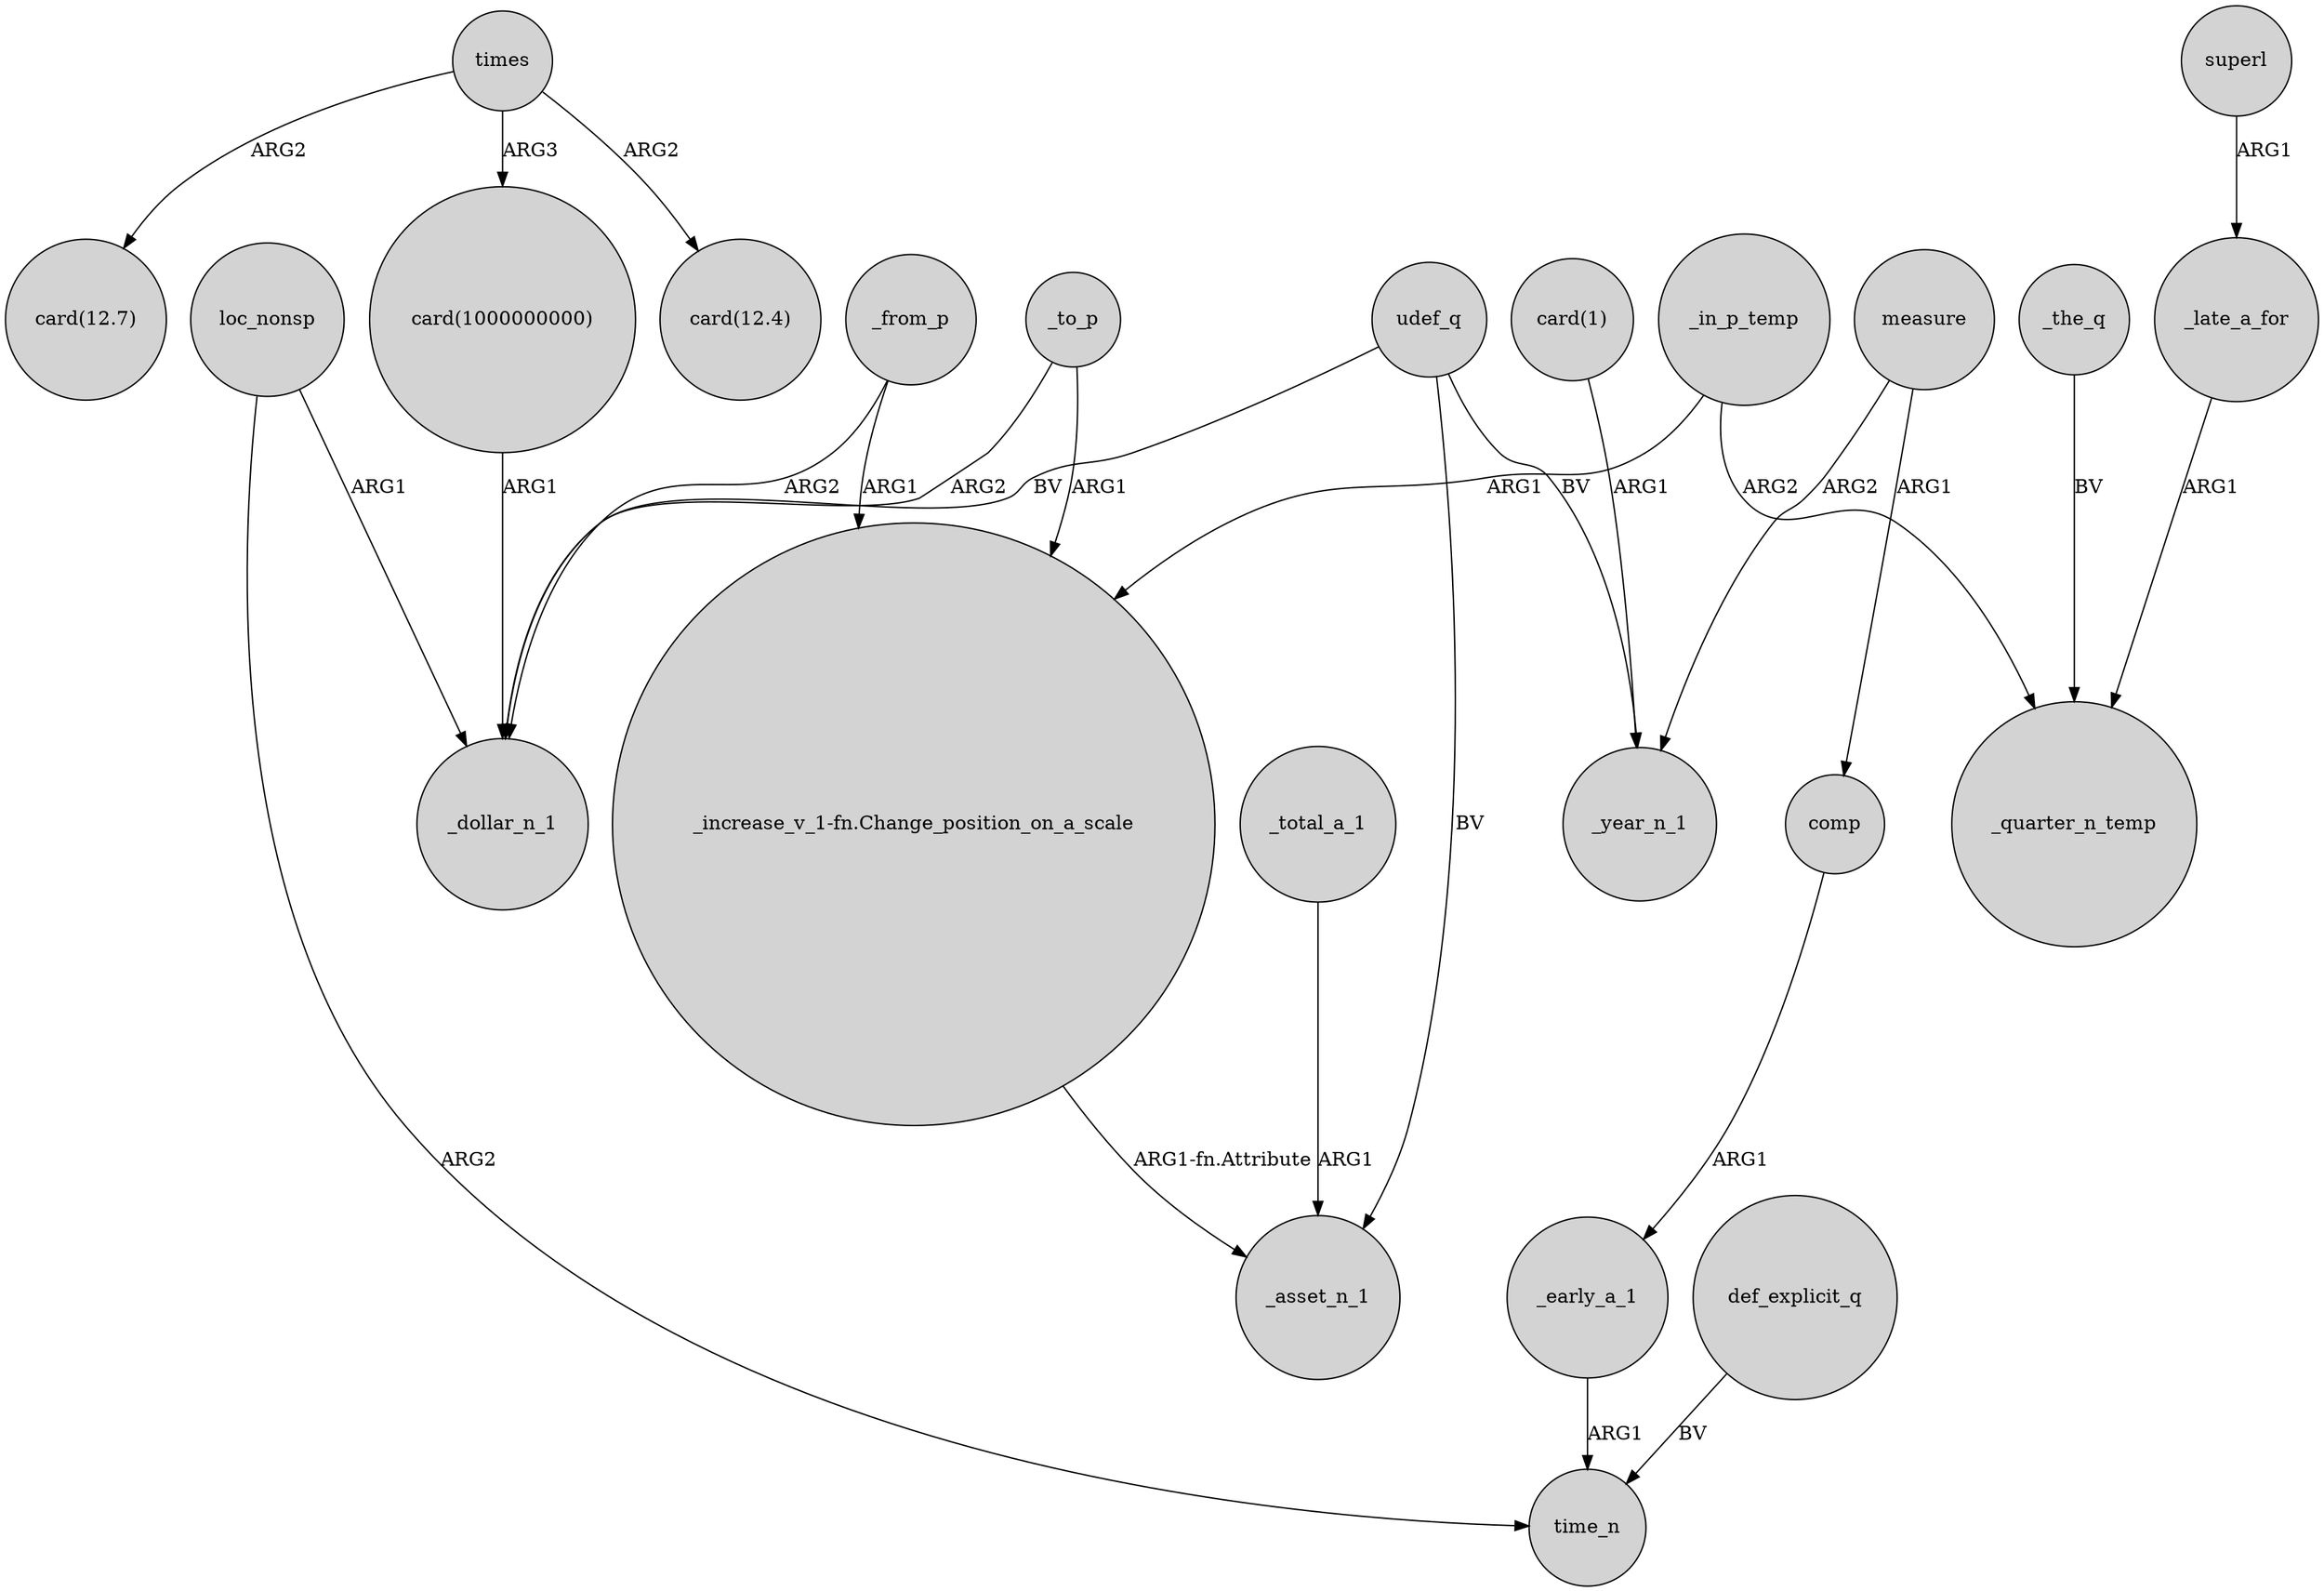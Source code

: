 digraph {
	node [shape=circle style=filled]
	_early_a_1 -> time_n [label=ARG1]
	"card(1000000000)" -> _dollar_n_1 [label=ARG1]
	_late_a_for -> _quarter_n_temp [label=ARG1]
	loc_nonsp -> _dollar_n_1 [label=ARG1]
	_in_p_temp -> _quarter_n_temp [label=ARG2]
	"card(1)" -> _year_n_1 [label=ARG1]
	_from_p -> _dollar_n_1 [label=ARG2]
	_the_q -> _quarter_n_temp [label=BV]
	superl -> _late_a_for [label=ARG1]
	_to_p -> "_increase_v_1-fn.Change_position_on_a_scale" [label=ARG1]
	comp -> _early_a_1 [label=ARG1]
	_to_p -> _dollar_n_1 [label=ARG2]
	times -> "card(1000000000)" [label=ARG3]
	udef_q -> _asset_n_1 [label=BV]
	measure -> _year_n_1 [label=ARG2]
	"_increase_v_1-fn.Change_position_on_a_scale" -> _asset_n_1 [label="ARG1-fn.Attribute"]
	_from_p -> "_increase_v_1-fn.Change_position_on_a_scale" [label=ARG1]
	udef_q -> _dollar_n_1 [label=BV]
	times -> "card(12.4)" [label=ARG2]
	measure -> comp [label=ARG1]
	def_explicit_q -> time_n [label=BV]
	udef_q -> _year_n_1 [label=BV]
	loc_nonsp -> time_n [label=ARG2]
	_total_a_1 -> _asset_n_1 [label=ARG1]
	times -> "card(12.7)" [label=ARG2]
	_in_p_temp -> "_increase_v_1-fn.Change_position_on_a_scale" [label=ARG1]
}
